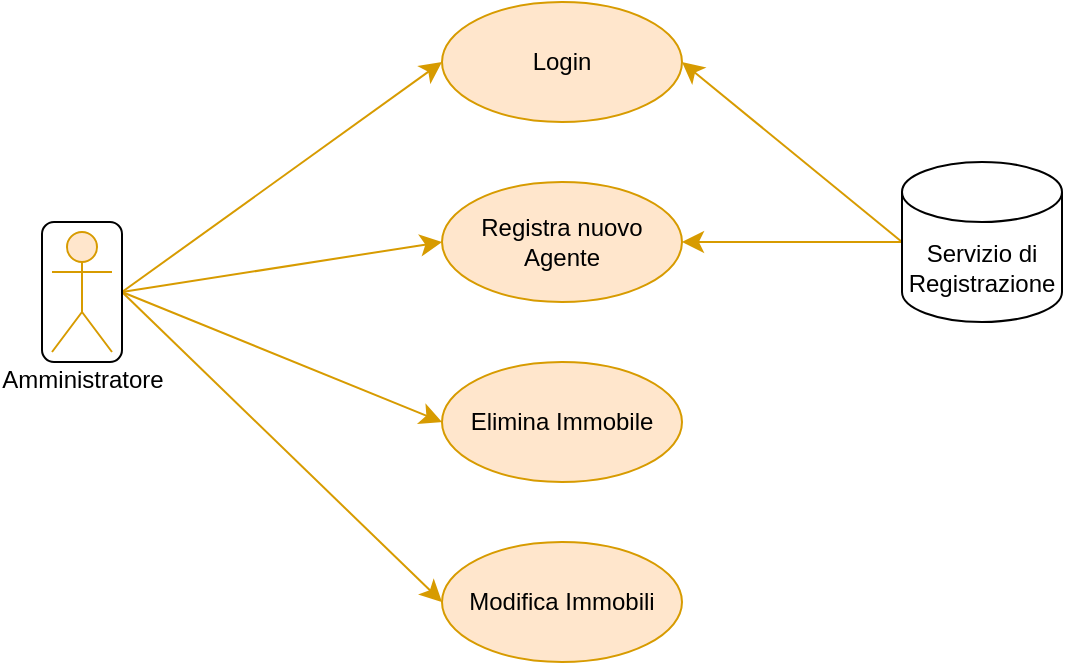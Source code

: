 <mxfile version="26.0.6">
  <diagram name="Pagina-1" id="9lc1VZEvoKPwYbyYQk4N">
    <mxGraphModel dx="1434" dy="773" grid="1" gridSize="10" guides="1" tooltips="1" connect="1" arrows="1" fold="1" page="1" pageScale="1" pageWidth="827" pageHeight="1169" background="none" math="0" shadow="0">
      <root>
        <mxCell id="0" />
        <mxCell id="1" parent="0" />
        <mxCell id="3NWVcBYFqwOyfqp63vLd-2" style="edgeStyle=none;curved=1;rounded=0;orthogonalLoop=1;jettySize=auto;html=1;exitX=1;exitY=0.5;exitDx=0;exitDy=0;entryX=0;entryY=0.5;entryDx=0;entryDy=0;fontSize=12;startSize=8;endSize=8;fillColor=#ffe6cc;strokeColor=#d79b00;" parent="1" source="Gw6ZlJRzPvrQgUH4JTlC-1" target="NwDK-UJqqJaXsO0JLRKO-2" edge="1">
          <mxGeometry relative="1" as="geometry" />
        </mxCell>
        <mxCell id="3NWVcBYFqwOyfqp63vLd-4" style="edgeStyle=none;curved=1;rounded=0;orthogonalLoop=1;jettySize=auto;html=1;exitX=1;exitY=0.5;exitDx=0;exitDy=0;entryX=0;entryY=0.5;entryDx=0;entryDy=0;fontSize=12;startSize=8;endSize=8;fillColor=#ffe6cc;strokeColor=#d79b00;" parent="1" source="Gw6ZlJRzPvrQgUH4JTlC-1" target="NwDK-UJqqJaXsO0JLRKO-4" edge="1">
          <mxGeometry relative="1" as="geometry" />
        </mxCell>
        <mxCell id="3NWVcBYFqwOyfqp63vLd-6" style="edgeStyle=none;curved=1;rounded=0;orthogonalLoop=1;jettySize=auto;html=1;exitX=1;exitY=0.5;exitDx=0;exitDy=0;entryX=0;entryY=0.5;entryDx=0;entryDy=0;fontSize=12;startSize=8;endSize=8;fillColor=#ffe6cc;strokeColor=#d79b00;" parent="1" source="Gw6ZlJRzPvrQgUH4JTlC-1" target="NwDK-UJqqJaXsO0JLRKO-6" edge="1">
          <mxGeometry relative="1" as="geometry" />
        </mxCell>
        <mxCell id="NwDK-UJqqJaXsO0JLRKO-2" value="Registra nuovo Agente" style="ellipse;whiteSpace=wrap;html=1;rounded=0;fillColor=#ffe6cc;strokeColor=#d79b00;" parent="1" vertex="1">
          <mxGeometry x="320" y="500" width="120" height="60" as="geometry" />
        </mxCell>
        <mxCell id="NwDK-UJqqJaXsO0JLRKO-4" value="Login" style="ellipse;whiteSpace=wrap;html=1;rounded=0;fillColor=#ffe6cc;strokeColor=#d79b00;" parent="1" vertex="1">
          <mxGeometry x="320" y="410" width="120" height="60" as="geometry" />
        </mxCell>
        <mxCell id="NwDK-UJqqJaXsO0JLRKO-5" value="Elimina Immobile" style="ellipse;whiteSpace=wrap;html=1;rounded=0;fillColor=#ffe6cc;strokeColor=#d79b00;" parent="1" vertex="1">
          <mxGeometry x="320" y="590" width="120" height="60" as="geometry" />
        </mxCell>
        <mxCell id="NwDK-UJqqJaXsO0JLRKO-6" value="Modifica Immobili" style="ellipse;whiteSpace=wrap;html=1;rounded=0;fillColor=#ffe6cc;strokeColor=#d79b00;" parent="1" vertex="1">
          <mxGeometry x="320" y="680" width="120" height="60" as="geometry" />
        </mxCell>
        <mxCell id="3NWVcBYFqwOyfqp63vLd-7" style="edgeStyle=none;curved=1;rounded=0;orthogonalLoop=1;jettySize=auto;html=1;exitX=0;exitY=0.5;exitDx=0;exitDy=0;exitPerimeter=0;entryX=1;entryY=0.5;entryDx=0;entryDy=0;fontSize=12;startSize=8;endSize=8;fillColor=#ffe6cc;strokeColor=#d79b00;" parent="1" source="etb7i-2U7ktFEOz6GNKo-1" target="NwDK-UJqqJaXsO0JLRKO-2" edge="1">
          <mxGeometry relative="1" as="geometry" />
        </mxCell>
        <mxCell id="3NWVcBYFqwOyfqp63vLd-9" style="edgeStyle=none;curved=1;rounded=0;orthogonalLoop=1;jettySize=auto;html=1;exitX=0;exitY=0.5;exitDx=0;exitDy=0;exitPerimeter=0;entryX=1;entryY=0.5;entryDx=0;entryDy=0;fontSize=12;startSize=8;endSize=8;fillColor=#ffe6cc;strokeColor=#d79b00;" parent="1" source="etb7i-2U7ktFEOz6GNKo-1" target="NwDK-UJqqJaXsO0JLRKO-4" edge="1">
          <mxGeometry relative="1" as="geometry" />
        </mxCell>
        <mxCell id="etb7i-2U7ktFEOz6GNKo-1" value="Servizio di Registrazione" style="shape=cylinder3;whiteSpace=wrap;html=1;boundedLbl=1;backgroundOutline=1;size=15;rounded=0;" parent="1" vertex="1">
          <mxGeometry x="550" y="490" width="80" height="80" as="geometry" />
        </mxCell>
        <mxCell id="3NWVcBYFqwOyfqp63vLd-5" style="edgeStyle=none;curved=1;rounded=0;orthogonalLoop=1;jettySize=auto;html=1;exitX=1;exitY=0.5;exitDx=0;exitDy=0;fontSize=12;startSize=8;endSize=8;entryX=0;entryY=0.5;entryDx=0;entryDy=0;fillColor=#ffe6cc;strokeColor=#d79b00;" parent="1" source="Gw6ZlJRzPvrQgUH4JTlC-1" target="NwDK-UJqqJaXsO0JLRKO-5" edge="1">
          <mxGeometry relative="1" as="geometry">
            <mxPoint x="320" y="680" as="targetPoint" />
          </mxGeometry>
        </mxCell>
        <mxCell id="Gw6ZlJRzPvrQgUH4JTlC-1" value="" style="rounded=1;whiteSpace=wrap;html=1;" parent="1" vertex="1">
          <mxGeometry x="120" y="520" width="40" height="70" as="geometry" />
        </mxCell>
        <mxCell id="NwDK-UJqqJaXsO0JLRKO-1" value="Amministratore" style="shape=umlActor;verticalLabelPosition=bottom;verticalAlign=top;html=1;rounded=0;fillColor=#ffe6cc;strokeColor=#d79b00;" parent="1" vertex="1">
          <mxGeometry x="125" y="525" width="30" height="60" as="geometry" />
        </mxCell>
      </root>
    </mxGraphModel>
  </diagram>
</mxfile>
